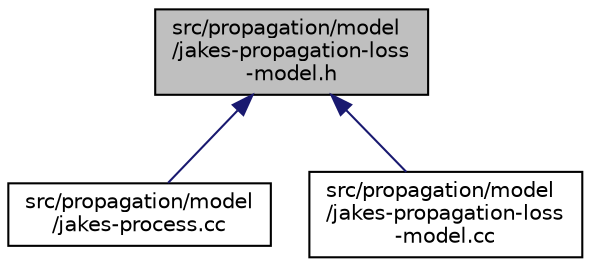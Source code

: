 digraph "src/propagation/model/jakes-propagation-loss-model.h"
{
 // LATEX_PDF_SIZE
  edge [fontname="Helvetica",fontsize="10",labelfontname="Helvetica",labelfontsize="10"];
  node [fontname="Helvetica",fontsize="10",shape=record];
  Node1 [label="src/propagation/model\l/jakes-propagation-loss\l-model.h",height=0.2,width=0.4,color="black", fillcolor="grey75", style="filled", fontcolor="black",tooltip=" "];
  Node1 -> Node2 [dir="back",color="midnightblue",fontsize="10",style="solid",fontname="Helvetica"];
  Node2 [label="src/propagation/model\l/jakes-process.cc",height=0.2,width=0.4,color="black", fillcolor="white", style="filled",URL="$jakes-process_8cc.html",tooltip=" "];
  Node1 -> Node3 [dir="back",color="midnightblue",fontsize="10",style="solid",fontname="Helvetica"];
  Node3 [label="src/propagation/model\l/jakes-propagation-loss\l-model.cc",height=0.2,width=0.4,color="black", fillcolor="white", style="filled",URL="$jakes-propagation-loss-model_8cc.html",tooltip=" "];
}
